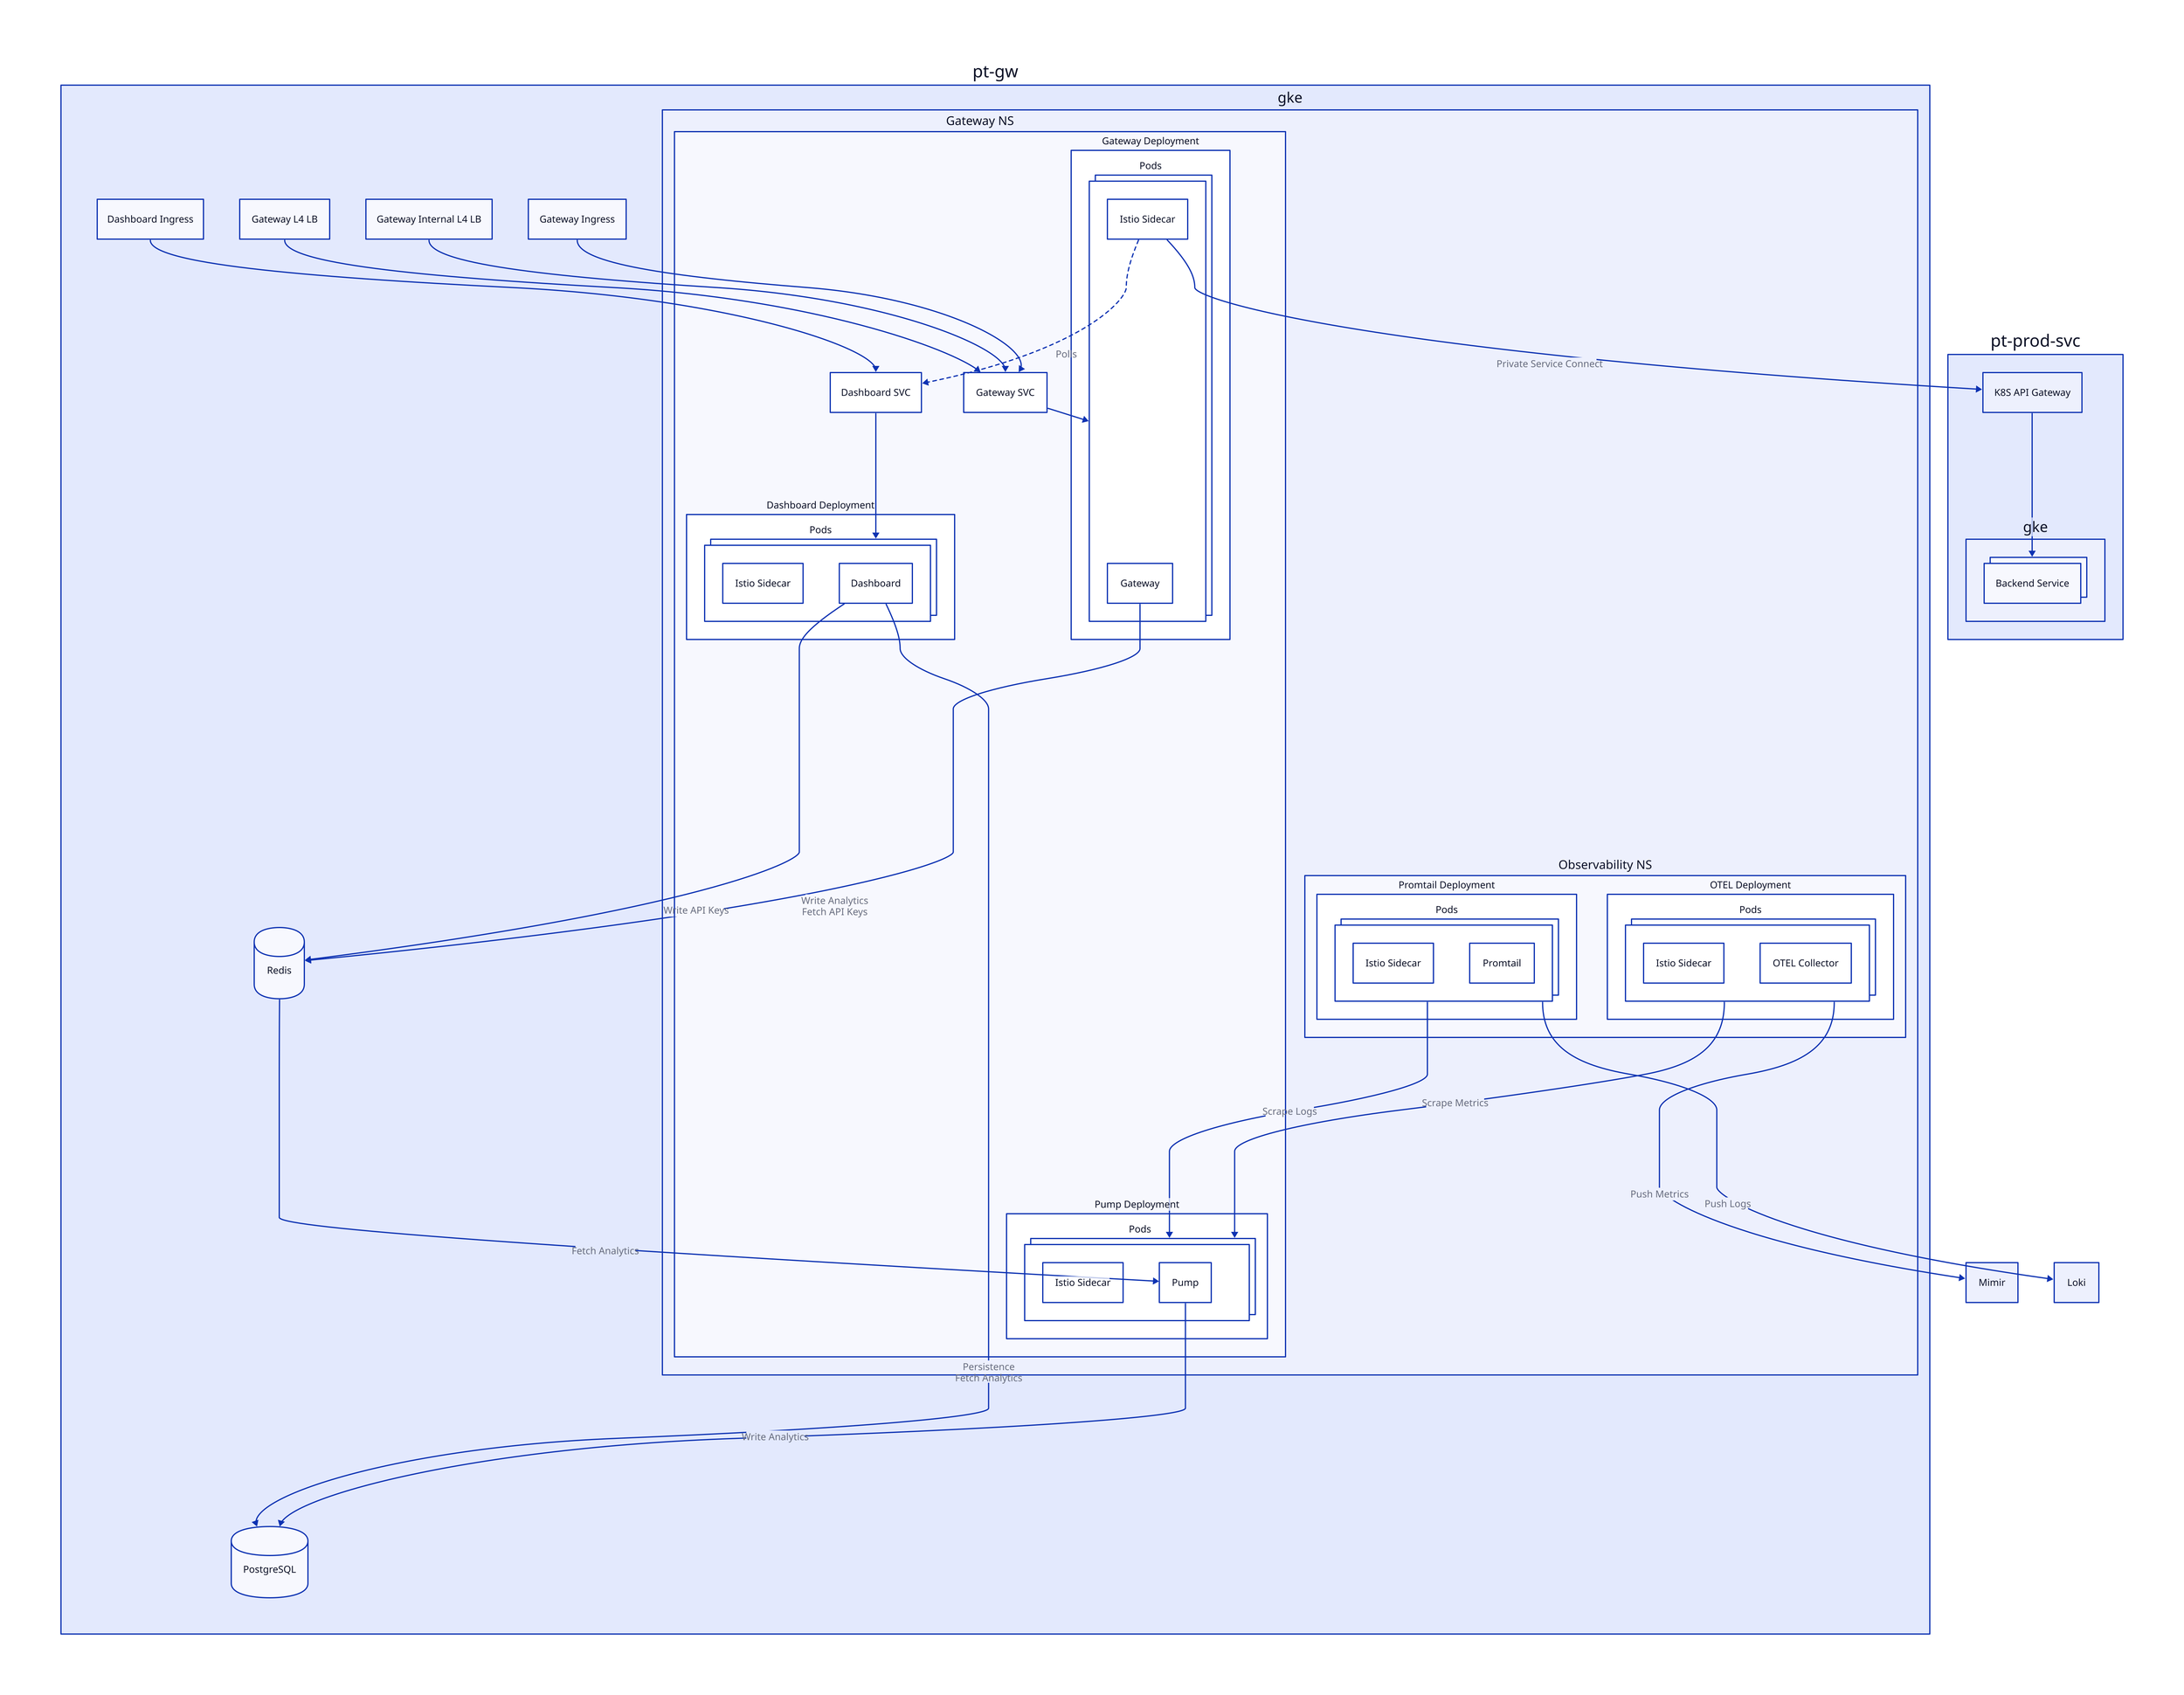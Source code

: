 vars: {
  d2-config: {
    layout-engine: elk
    theme-id: 300
  }
}
gw: pt-gw {
  lb: "" {
    style: {
      fill: transparent
      stroke: transparent
    }
    gw: Gateway Ingress

    i: Gateway Internal L4 LB
    e: Gateway L4 LB
    d: Dashboard Ingress
  }
  gke: {
    n_gw: Gateway NS {
      d_gw: Gateway Deployment {
        pods: Pods {
          style.multiple: true
          istio: Istio Sidecar
          tyk: Gateway
        }
      }
      s_gw: Gateway SVC

      s_gw -> d_gw.pods

      d_dash: Dashboard Deployment {
        pods: Pods {
          style.multiple: true
          istio: Istio Sidecar
          tyk: Dashboard
        }
      }

      s_dash: Dashboard SVC
      s_dash -> d_dash.pods

      d_pump: Pump Deployment {
        pods: Pods {
          style.multiple: true
          istio: Istio Sidecar
          tyk: Pump
        }
      }

      d_gw.pods.istio -> s_dash: Polls {
        style.stroke-dash: 3
      }
    }
    n_obs: Observability NS {
      d_otel: OTEL Deployment {
        pods: Pods {
          style.multiple: true
          istio: Istio Sidecar
          otel: OTEL Collector
        }
      }

      d_otel.pods -> _.n_gw.d_pump.pods: Scrape Metrics

      d_promtail: Promtail Deployment {
        pods: Pods {
          style.multiple: true
          istio: Istio Sidecar
          promtail: Promtail
        }
      }

      d_promtail.pods -> _.n_gw.d_pump.pods: Scrape Logs
    }
  }

  db: "" {
    style: {
      fill: transparent
      stroke: transparent
    }

    redis: Redis {
      shape: cylinder
    }

    pg: PostgreSQL {
      shape: cylinder
    }
  }

  gke.n_gw.d_gw.pods.tyk -> db.redis: |md
    Write Analytics
    Fetch API Keys
  |

  gke.n_gw.d_pump.pods.tyk -> db.pg: Write Analytics
  gke.n_gw.d_pump.pods.tyk <- db.redis: Fetch Analytics

  gke.n_gw.d_dash.pods.tyk -> db.redis: Write API Keys
  gke.n_gw.d_dash.pods.tyk -> db.pg: |md
    Persistence
    Fetch Analytics
  |

  lb.gw -> gke.n_gw.s_gw
  lb.d -> gke.n_gw.s_dash
  lb.i -> gke.n_gw.s_gw
  lb.e -> gke.n_gw.s_gw
}

metrics: "" {
  style: {
    fill: transparent
    stroke: transparent
  }
  mimir: Mimir
  loki: Loki
}
gw.gke.n_obs.d_otel.pods -> metrics.mimir: Push Metrics
gw.gke.n_obs.d_promtail.pods -> metrics.loki: Push Logs

pt-svc: pt-prod-svc {
  lb_i7: K8S API Gateway
  gke: {
    p_svc: Backend Service {
      style.multiple: true
    }
  }

  lb_i7 -> gke.p_svc
}

gw.gke.n_gw.d_gw.pods.istio -> pt-svc.lb_i7: Private Service Connect
